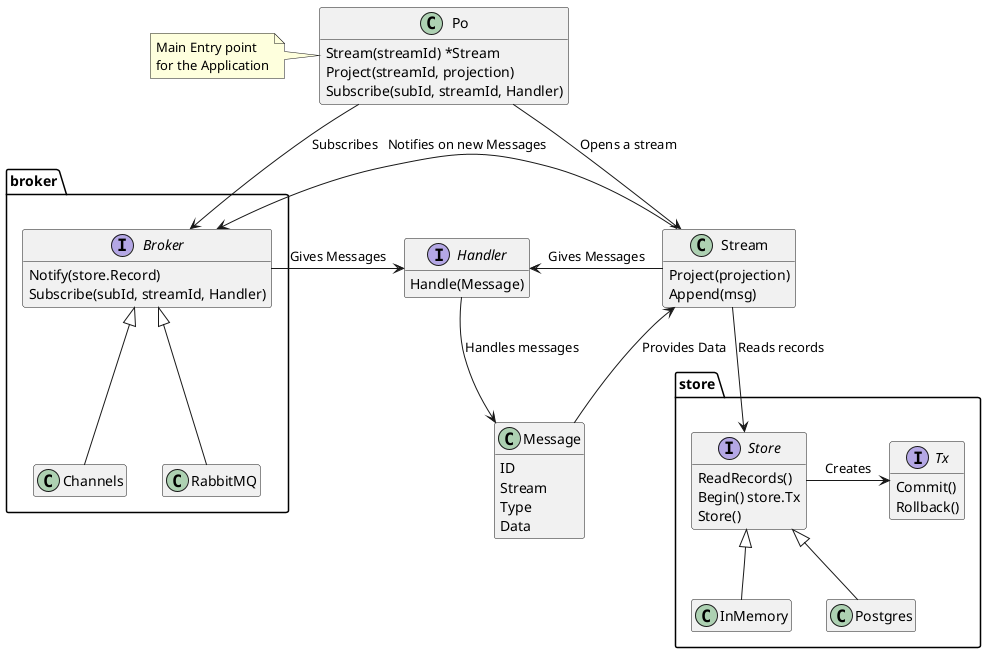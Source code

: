 @startuml

hide empty members

' Implicit Interfaces
interface broker.Broker {
    Notify(store.Record)
    Subscribe(subId, streamId, Handler)
}

interface store.Store {
    ReadRecords()
    Begin() store.Tx
    Store()
}

interface store.Tx {
    Commit()
    Rollback()
}

interface Handler {
    Handle(Message)
}

class Po {
    Stream(streamId) *Stream
    Project(streamId, projection)
    Subscribe(subId, streamId, Handler)
}
note left
    Main Entry point
    for the Application
end note

class Stream {
    Project(projection)
    Append(msg)
}

class Message {
    ID
    Stream
    Type
    Data
}


' Implementations
class store.InMemory {
}
class store.Postgres {
}

class broker.Channels {
}

class broker.RabbitMQ {
}

' Connections
store.Store     -r-> store.Tx   : Creates
store.InMemory  -u-|> store.Store
store.Postgres  -u-|> store.Store

broker.Channels -u-|> broker.Broker
broker.RabbitMQ -u-|> broker.Broker

Po      -d->    Stream          : Opens a stream
Po      -d->      broker.Broker   : Subscribes
Stream  -r->    broker.Broker   : Notifies on new Messages
Stream  -d->    store.Store     : Reads records
Stream  -l->    Handler         : Gives Messages
Message -u->    Stream          : Provides Data
broker.Broker -> Handler        : Gives Messages

Handler -> Message              : Handles messages

@enduml
